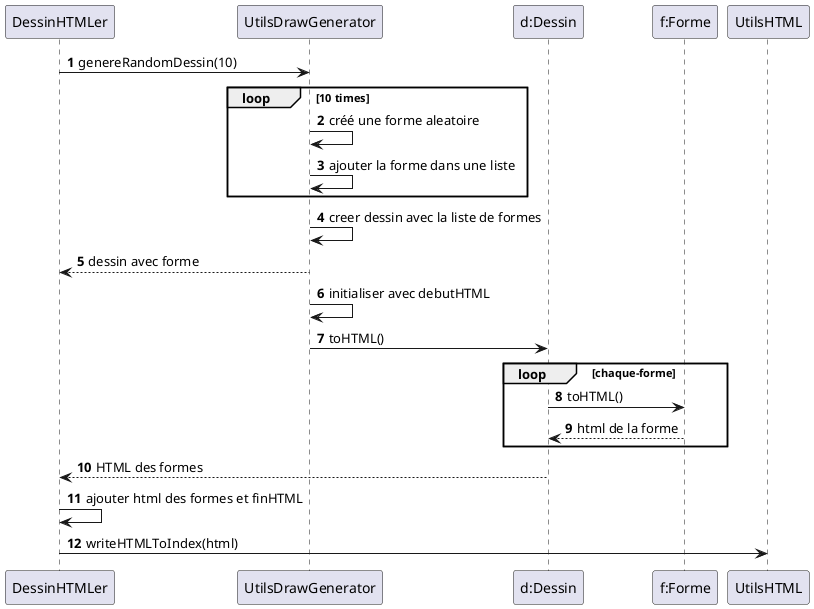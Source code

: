 @startuml
'https://plantuml.com/sequence-diagram

autonumber

DessinHTMLer -> UtilsDrawGenerator : genereRandomDessin(10)
loop 10 times
    UtilsDrawGenerator -> UtilsDrawGenerator : créé une forme aleatoire
    UtilsDrawGenerator -> UtilsDrawGenerator : ajouter la forme dans une liste
end
UtilsDrawGenerator -> UtilsDrawGenerator : creer dessin avec la liste de formes
UtilsDrawGenerator --> DessinHTMLer : dessin avec forme


UtilsDrawGenerator -> UtilsDrawGenerator : initialiser avec debutHTML
UtilsDrawGenerator -> "d:Dessin" : toHTML()
 loop chaque-forme
    "d:Dessin" -> "f:Forme" : toHTML()
    "f:Forme" --> "d:Dessin" : html de la forme
 end
"d:Dessin" --> DessinHTMLer : HTML des formes
DessinHTMLer -> DessinHTMLer : ajouter html des formes et finHTML

DessinHTMLer -> UtilsHTML :  writeHTMLToIndex(html)


@enduml
